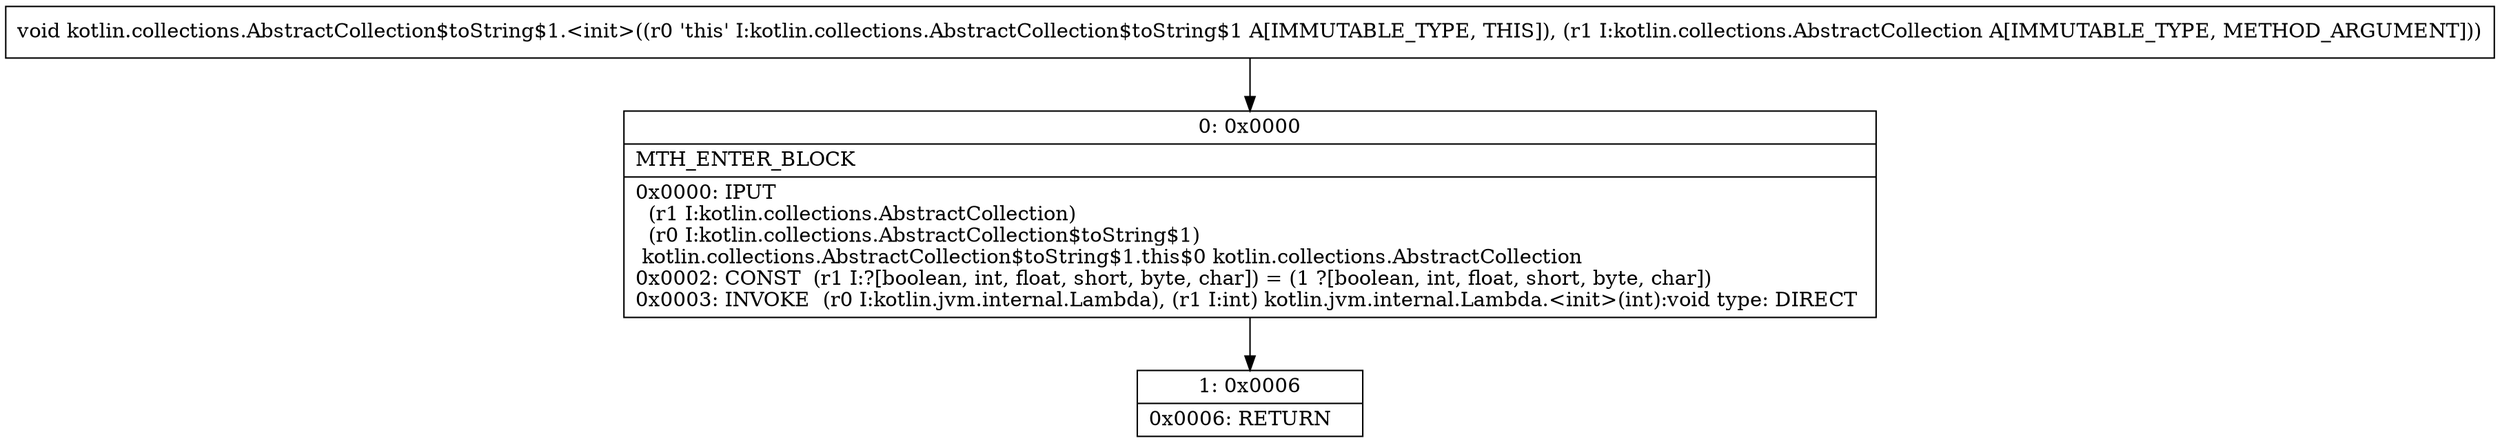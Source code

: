 digraph "CFG forkotlin.collections.AbstractCollection$toString$1.\<init\>(Lkotlin\/collections\/AbstractCollection;)V" {
Node_0 [shape=record,label="{0\:\ 0x0000|MTH_ENTER_BLOCK\l|0x0000: IPUT  \l  (r1 I:kotlin.collections.AbstractCollection)\l  (r0 I:kotlin.collections.AbstractCollection$toString$1)\l kotlin.collections.AbstractCollection$toString$1.this$0 kotlin.collections.AbstractCollection \l0x0002: CONST  (r1 I:?[boolean, int, float, short, byte, char]) = (1 ?[boolean, int, float, short, byte, char]) \l0x0003: INVOKE  (r0 I:kotlin.jvm.internal.Lambda), (r1 I:int) kotlin.jvm.internal.Lambda.\<init\>(int):void type: DIRECT \l}"];
Node_1 [shape=record,label="{1\:\ 0x0006|0x0006: RETURN   \l}"];
MethodNode[shape=record,label="{void kotlin.collections.AbstractCollection$toString$1.\<init\>((r0 'this' I:kotlin.collections.AbstractCollection$toString$1 A[IMMUTABLE_TYPE, THIS]), (r1 I:kotlin.collections.AbstractCollection A[IMMUTABLE_TYPE, METHOD_ARGUMENT])) }"];
MethodNode -> Node_0;
Node_0 -> Node_1;
}

